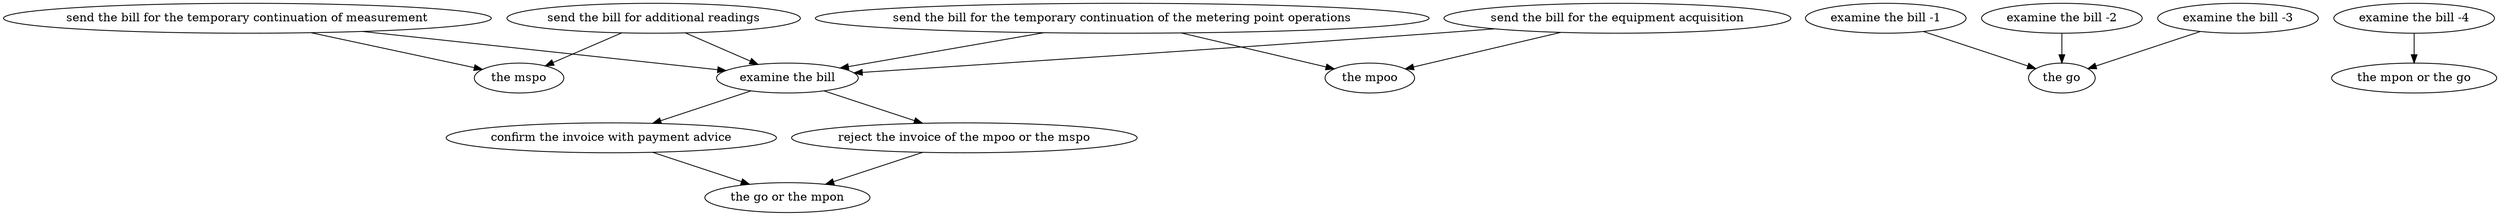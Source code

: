 strict digraph "doc-10.14" {
	graph [name="doc-10.14"];
	"send the bill for the temporary continuation of the metering point operations"	[attrs="{'type': 'Activity', 'label': 'send the bill for the temporary continuation of the metering point operations'}"];
	"examine the bill"	[attrs="{'type': 'Activity', 'label': 'examine the bill'}"];
	"send the bill for the temporary continuation of the metering point operations" -> "examine the bill"	[attrs="{'type': 'flow', 'label': 'flow'}"];
	"the mpoo"	[attrs="{'type': 'Actor', 'label': 'the mpoo'}"];
	"send the bill for the temporary continuation of the metering point operations" -> "the mpoo"	[attrs="{'type': 'actor performer', 'label': 'actor performer'}"];
	"confirm the invoice with payment advice"	[attrs="{'type': 'Activity', 'label': 'confirm the invoice with payment advice'}"];
	"examine the bill" -> "confirm the invoice with payment advice"	[attrs="{'type': 'flow', 'label': 'flow'}"];
	"reject the invoice of the mpoo or the mspo"	[attrs="{'type': 'Activity', 'label': 'reject the invoice of the mpoo or the mspo'}"];
	"examine the bill" -> "reject the invoice of the mpoo or the mspo"	[attrs="{'type': 'flow', 'label': 'flow'}"];
	"send the bill for the temporary continuation of measurement"	[attrs="{'type': 'Activity', 'label': 'send the bill for the temporary continuation of measurement'}"];
	"send the bill for the temporary continuation of measurement" -> "examine the bill"	[attrs="{'type': 'flow', 'label': 'flow'}"];
	"the mspo"	[attrs="{'type': 'Actor', 'label': 'the mspo'}"];
	"send the bill for the temporary continuation of measurement" -> "the mspo"	[attrs="{'type': 'actor performer', 'label': 'actor performer'}"];
	"send the bill for additional readings"	[attrs="{'type': 'Activity', 'label': 'send the bill for additional readings'}"];
	"send the bill for additional readings" -> "examine the bill"	[attrs="{'type': 'flow', 'label': 'flow'}"];
	"send the bill for additional readings" -> "the mspo"	[attrs="{'type': 'actor performer', 'label': 'actor performer'}"];
	"send the bill for the equipment acquisition"	[attrs="{'type': 'Activity', 'label': 'send the bill for the equipment acquisition'}"];
	"send the bill for the equipment acquisition" -> "examine the bill"	[attrs="{'type': 'flow', 'label': 'flow'}"];
	"send the bill for the equipment acquisition" -> "the mpoo"	[attrs="{'type': 'actor performer', 'label': 'actor performer'}"];
	"the go or the mpon"	[attrs="{'type': 'Actor', 'label': 'the go or the mpon'}"];
	"confirm the invoice with payment advice" -> "the go or the mpon"	[attrs="{'type': 'actor performer', 'label': 'actor performer'}"];
	"reject the invoice of the mpoo or the mspo" -> "the go or the mpon"	[attrs="{'type': 'actor performer', 'label': 'actor performer'}"];
	"examine the bill -1"	[attrs="{'type': 'Activity', 'label': 'examine the bill -1'}"];
	"the go"	[attrs="{'type': 'Actor', 'label': 'the go'}"];
	"examine the bill -1" -> "the go"	[attrs="{'type': 'actor performer', 'label': 'actor performer'}"];
	"examine the bill -2"	[attrs="{'type': 'Activity', 'label': 'examine the bill -2'}"];
	"examine the bill -2" -> "the go"	[attrs="{'type': 'actor performer', 'label': 'actor performer'}"];
	"examine the bill -3"	[attrs="{'type': 'Activity', 'label': 'examine the bill -3'}"];
	"examine the bill -3" -> "the go"	[attrs="{'type': 'actor performer', 'label': 'actor performer'}"];
	"examine the bill -4"	[attrs="{'type': 'Activity', 'label': 'examine the bill -4'}"];
	"the mpon or the go"	[attrs="{'type': 'Actor', 'label': 'the mpon or the go'}"];
	"examine the bill -4" -> "the mpon or the go"	[attrs="{'type': 'actor performer', 'label': 'actor performer'}"];
}
